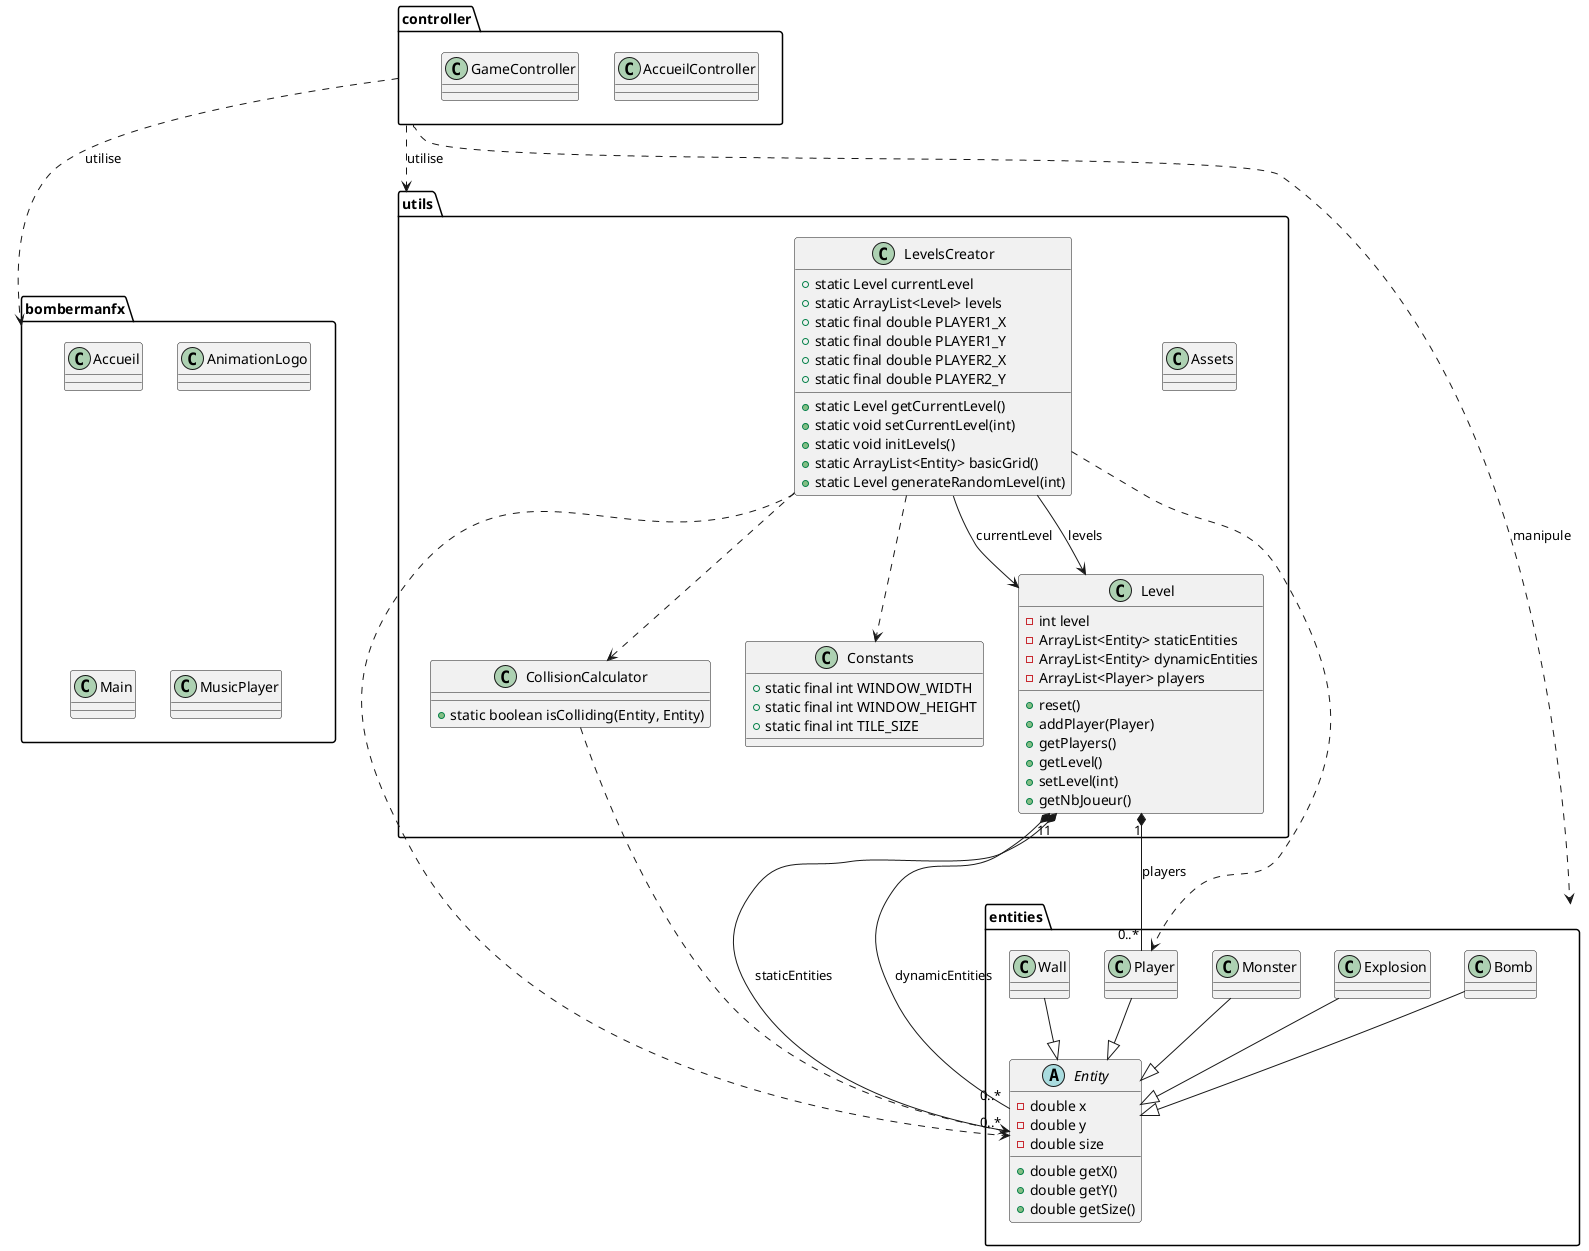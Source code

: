 @startuml bombermanfx_project

' Définition des packages
package bombermanfx {
    class Accueil
    class AnimationLogo
    class Main
    class MusicPlayer
}

package controller {
    class AccueilController
    class GameController
}

package entities {
    abstract class Entity {
        - double x
        - double y
        - double size
        + double getX()
        + double getY()
        + double getSize()
    }

    class Bomb
    class Explosion
    class Monster
    class Player
    class Wall

    Bomb --|> Entity
    Explosion --|> Entity
    Monster --|> Entity
    Player --|> Entity
    Wall --|> Entity
}

package utils {
    class Assets
    class CollisionCalculator {
        + static boolean isColliding(Entity, Entity)
    }
    class Constants {
        + static final int WINDOW_WIDTH
        + static final int WINDOW_HEIGHT
        + static final int TILE_SIZE
    }
    class Level {
        - int level
        - ArrayList<Entity> staticEntities
        - ArrayList<Entity> dynamicEntities
        - ArrayList<Player> players
        + reset()
        + addPlayer(Player)
        + getPlayers()
        + getLevel()
        + setLevel(int)
        + getNbJoueur()
    }
    class LevelsCreator {
        + static Level currentLevel
        + static ArrayList<Level> levels
        + static final double PLAYER1_X
        + static final double PLAYER1_Y
        + static final double PLAYER2_X
        + static final double PLAYER2_Y
        + static Level getCurrentLevel()
        + static void setCurrentLevel(int)
        + static void initLevels()
        + static ArrayList<Entity> basicGrid()
        + static Level generateRandomLevel(int)
    }

    Level "1" *-- "0..*" Entity : staticEntities
    Level "1" *-- "0..*" Entity : dynamicEntities
    Level "1" *-- "0..*" Player : players

    LevelsCreator --> Level : currentLevel
    LevelsCreator --> Level : levels
    LevelsCreator ..> Entity
    LevelsCreator ..> Player
    LevelsCreator ..> CollisionCalculator
    LevelsCreator ..> Constants

    CollisionCalculator ..> Entity
}

' Relations entre packages et classes principales (optionnel)
controller ..> bombermanfx : utilise
controller ..> entities : manipule
controller ..> utils : utilise

@enduml
